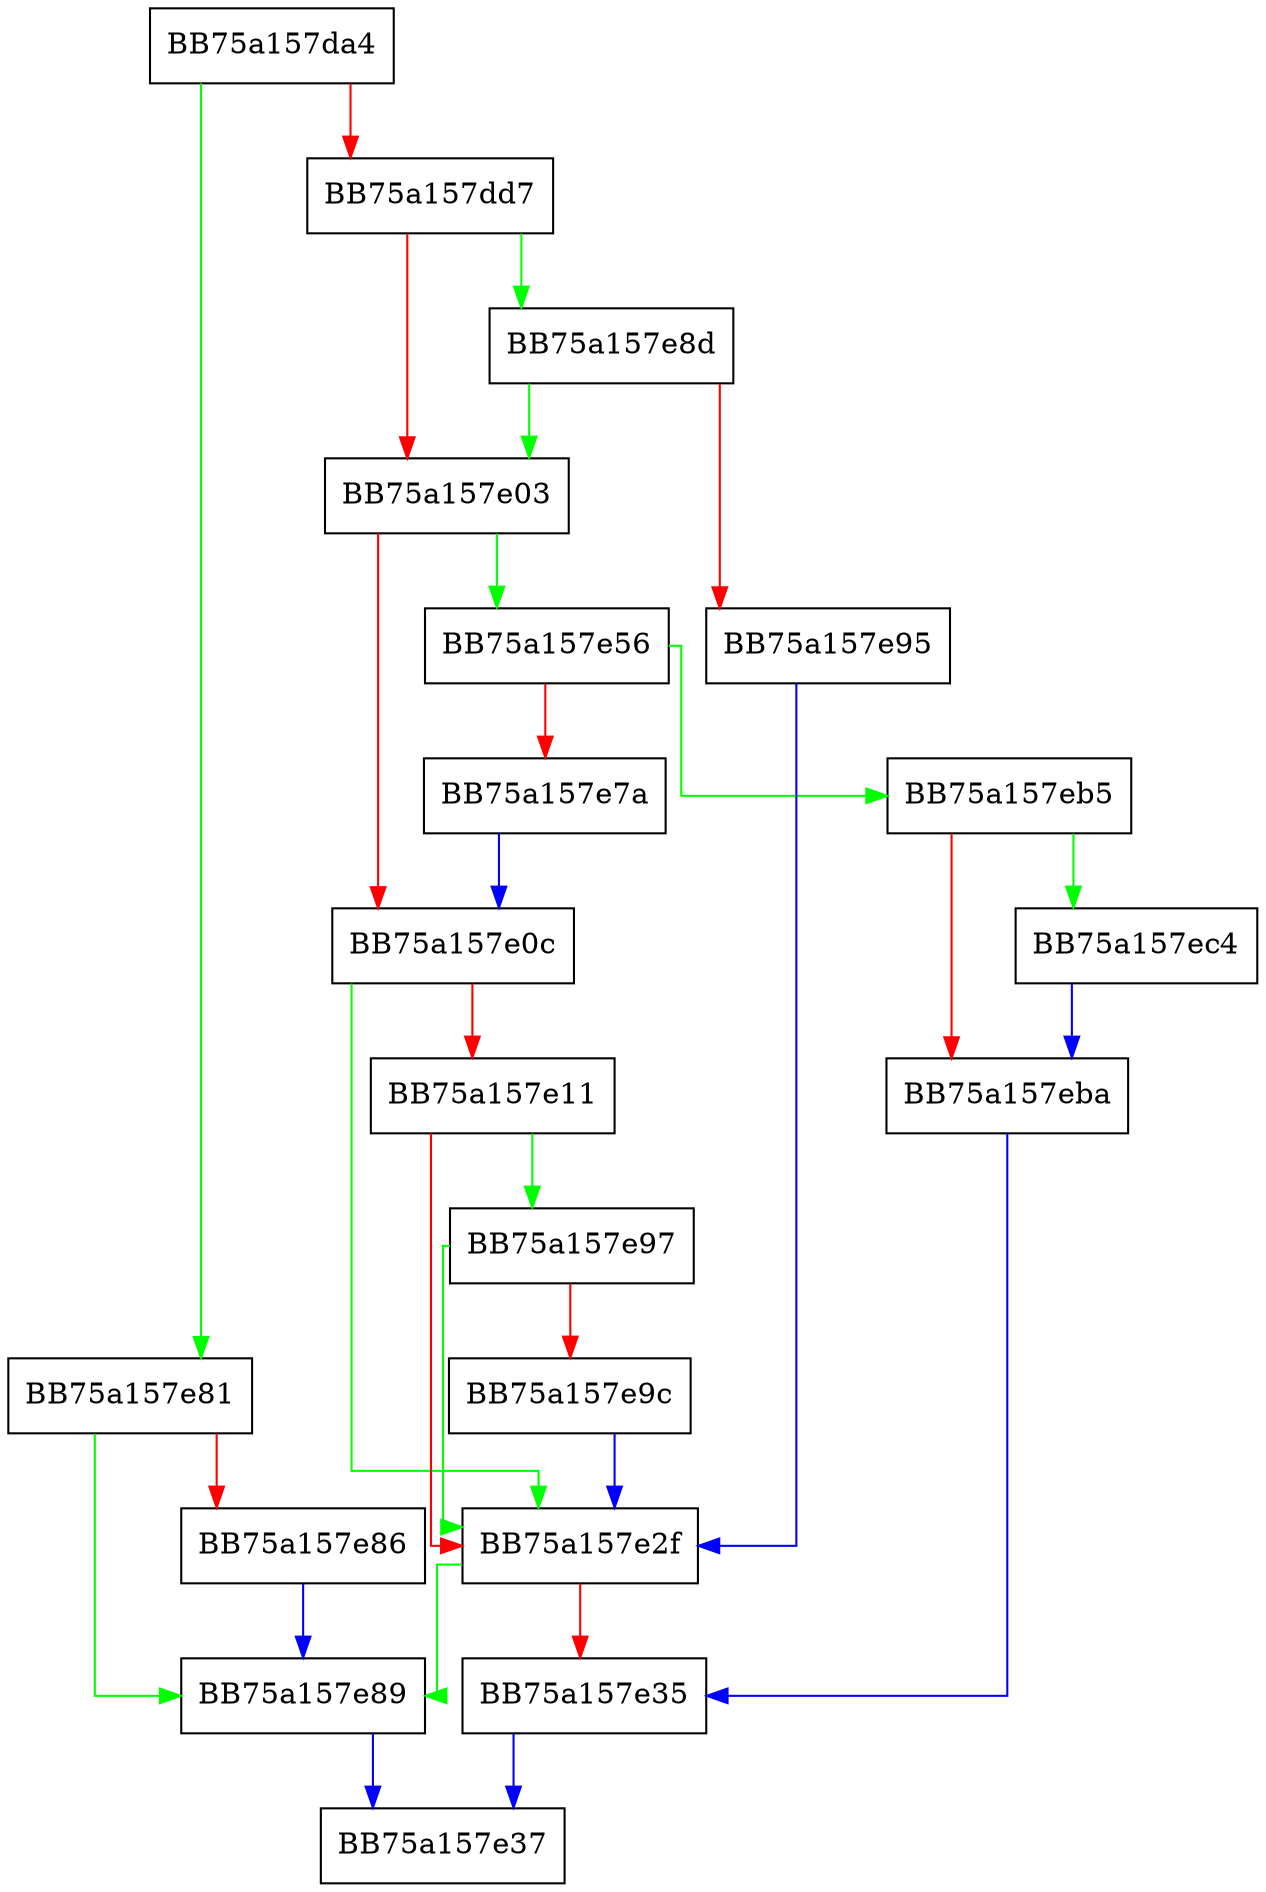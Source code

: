 digraph nidsearchrecidex {
  node [shape="box"];
  graph [splines=ortho];
  BB75a157da4 -> BB75a157e81 [color="green"];
  BB75a157da4 -> BB75a157dd7 [color="red"];
  BB75a157dd7 -> BB75a157e8d [color="green"];
  BB75a157dd7 -> BB75a157e03 [color="red"];
  BB75a157e03 -> BB75a157e56 [color="green"];
  BB75a157e03 -> BB75a157e0c [color="red"];
  BB75a157e0c -> BB75a157e2f [color="green"];
  BB75a157e0c -> BB75a157e11 [color="red"];
  BB75a157e11 -> BB75a157e97 [color="green"];
  BB75a157e11 -> BB75a157e2f [color="red"];
  BB75a157e2f -> BB75a157e89 [color="green"];
  BB75a157e2f -> BB75a157e35 [color="red"];
  BB75a157e35 -> BB75a157e37 [color="blue"];
  BB75a157e56 -> BB75a157eb5 [color="green"];
  BB75a157e56 -> BB75a157e7a [color="red"];
  BB75a157e7a -> BB75a157e0c [color="blue"];
  BB75a157e81 -> BB75a157e89 [color="green"];
  BB75a157e81 -> BB75a157e86 [color="red"];
  BB75a157e86 -> BB75a157e89 [color="blue"];
  BB75a157e89 -> BB75a157e37 [color="blue"];
  BB75a157e8d -> BB75a157e03 [color="green"];
  BB75a157e8d -> BB75a157e95 [color="red"];
  BB75a157e95 -> BB75a157e2f [color="blue"];
  BB75a157e97 -> BB75a157e2f [color="green"];
  BB75a157e97 -> BB75a157e9c [color="red"];
  BB75a157e9c -> BB75a157e2f [color="blue"];
  BB75a157eb5 -> BB75a157ec4 [color="green"];
  BB75a157eb5 -> BB75a157eba [color="red"];
  BB75a157eba -> BB75a157e35 [color="blue"];
  BB75a157ec4 -> BB75a157eba [color="blue"];
}